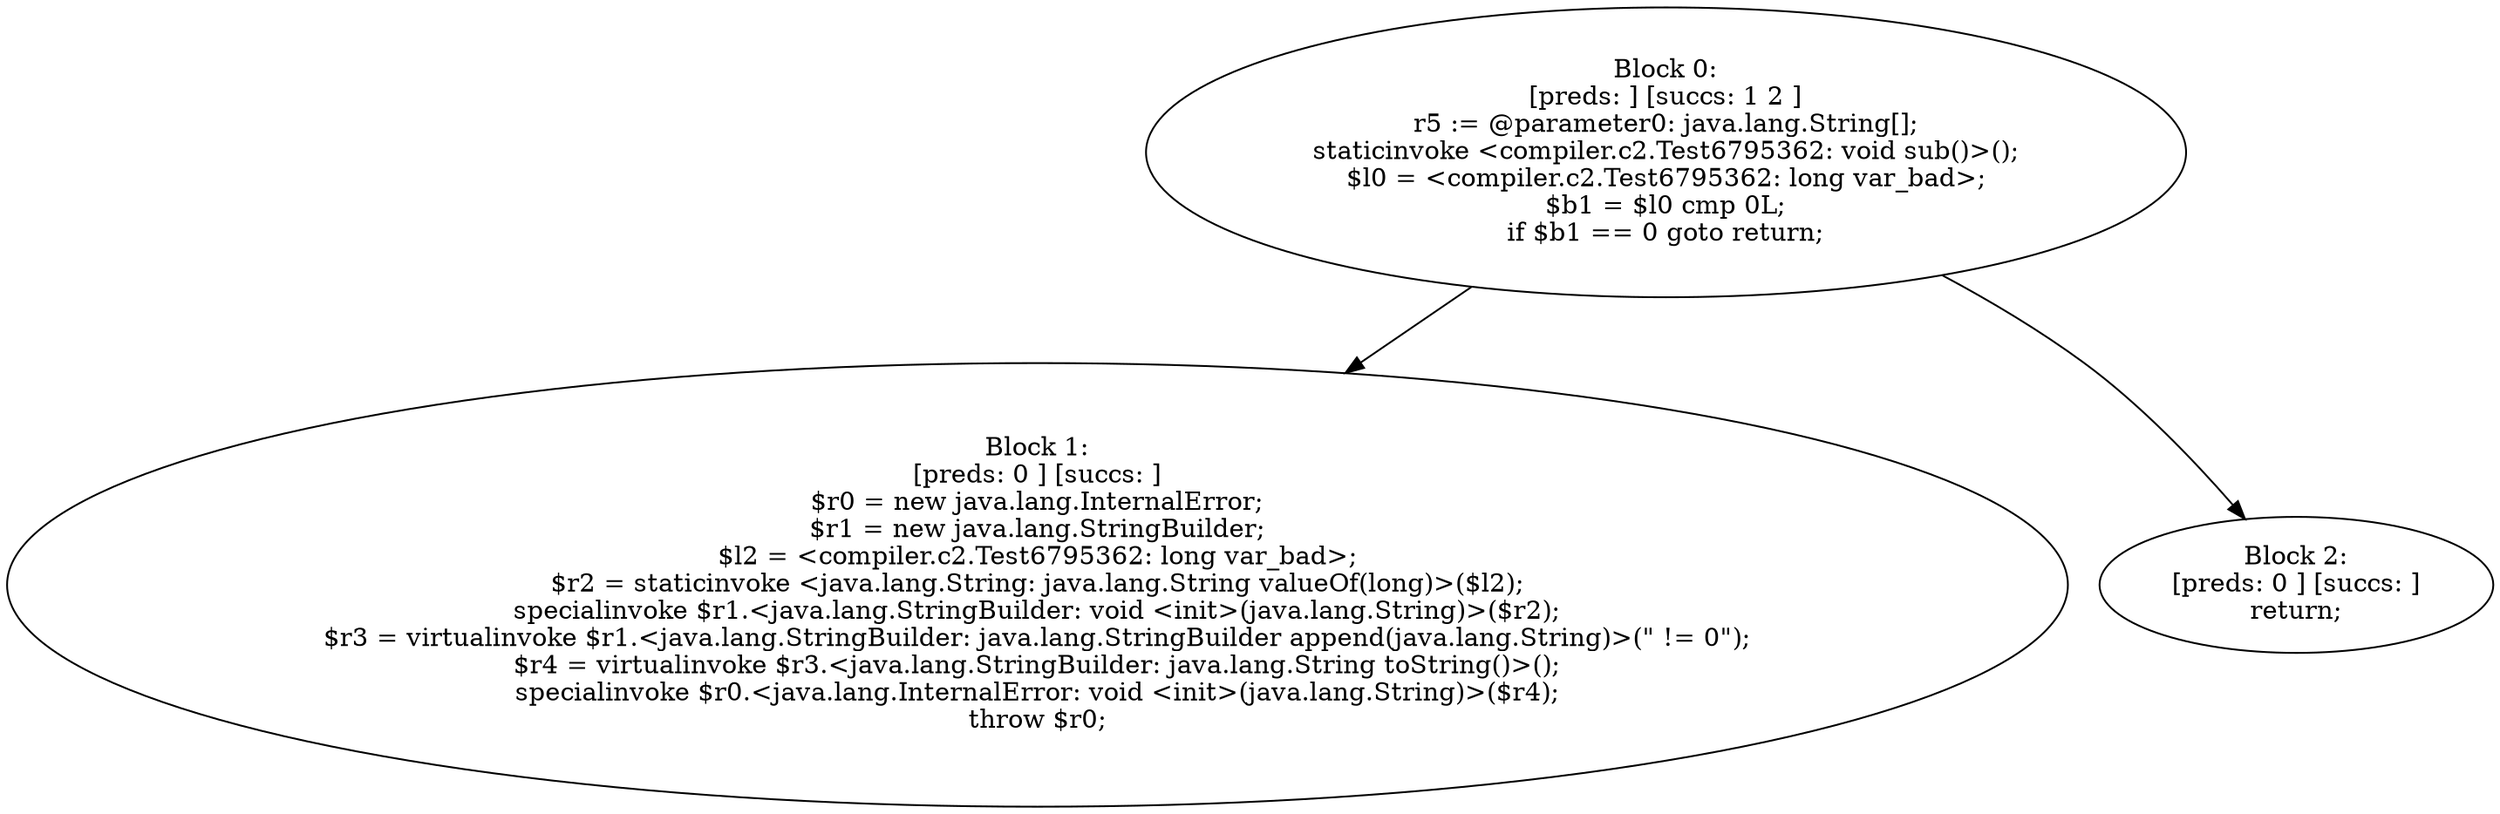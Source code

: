 digraph "unitGraph" {
    "Block 0:
[preds: ] [succs: 1 2 ]
r5 := @parameter0: java.lang.String[];
staticinvoke <compiler.c2.Test6795362: void sub()>();
$l0 = <compiler.c2.Test6795362: long var_bad>;
$b1 = $l0 cmp 0L;
if $b1 == 0 goto return;
"
    "Block 1:
[preds: 0 ] [succs: ]
$r0 = new java.lang.InternalError;
$r1 = new java.lang.StringBuilder;
$l2 = <compiler.c2.Test6795362: long var_bad>;
$r2 = staticinvoke <java.lang.String: java.lang.String valueOf(long)>($l2);
specialinvoke $r1.<java.lang.StringBuilder: void <init>(java.lang.String)>($r2);
$r3 = virtualinvoke $r1.<java.lang.StringBuilder: java.lang.StringBuilder append(java.lang.String)>(\" != 0\");
$r4 = virtualinvoke $r3.<java.lang.StringBuilder: java.lang.String toString()>();
specialinvoke $r0.<java.lang.InternalError: void <init>(java.lang.String)>($r4);
throw $r0;
"
    "Block 2:
[preds: 0 ] [succs: ]
return;
"
    "Block 0:
[preds: ] [succs: 1 2 ]
r5 := @parameter0: java.lang.String[];
staticinvoke <compiler.c2.Test6795362: void sub()>();
$l0 = <compiler.c2.Test6795362: long var_bad>;
$b1 = $l0 cmp 0L;
if $b1 == 0 goto return;
"->"Block 1:
[preds: 0 ] [succs: ]
$r0 = new java.lang.InternalError;
$r1 = new java.lang.StringBuilder;
$l2 = <compiler.c2.Test6795362: long var_bad>;
$r2 = staticinvoke <java.lang.String: java.lang.String valueOf(long)>($l2);
specialinvoke $r1.<java.lang.StringBuilder: void <init>(java.lang.String)>($r2);
$r3 = virtualinvoke $r1.<java.lang.StringBuilder: java.lang.StringBuilder append(java.lang.String)>(\" != 0\");
$r4 = virtualinvoke $r3.<java.lang.StringBuilder: java.lang.String toString()>();
specialinvoke $r0.<java.lang.InternalError: void <init>(java.lang.String)>($r4);
throw $r0;
";
    "Block 0:
[preds: ] [succs: 1 2 ]
r5 := @parameter0: java.lang.String[];
staticinvoke <compiler.c2.Test6795362: void sub()>();
$l0 = <compiler.c2.Test6795362: long var_bad>;
$b1 = $l0 cmp 0L;
if $b1 == 0 goto return;
"->"Block 2:
[preds: 0 ] [succs: ]
return;
";
}
